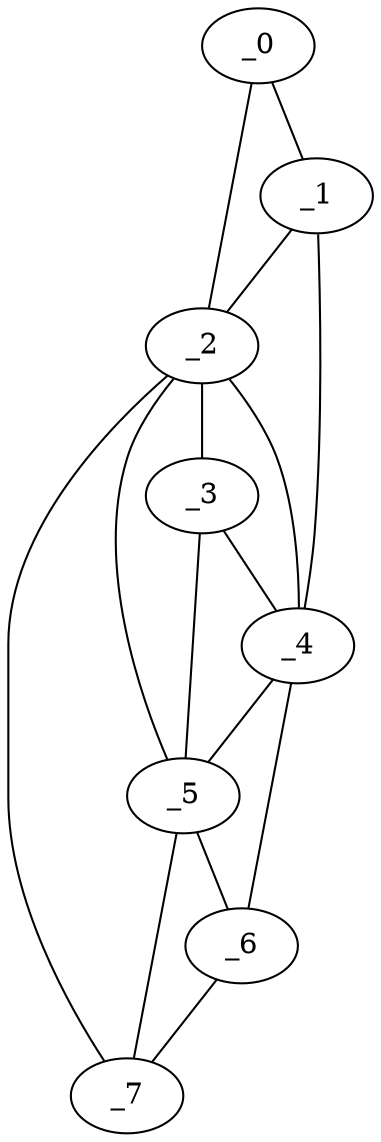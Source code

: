 graph "obj44__60.gxl" {
	_0	 [x=5,
		y=39];
	_1	 [x=34,
		y=35];
	_0 -- _1	 [valence=1];
	_2	 [x=43,
		y=62];
	_0 -- _2	 [valence=1];
	_1 -- _2	 [valence=2];
	_4	 [x=93,
		y=58];
	_1 -- _4	 [valence=1];
	_3	 [x=90,
		y=66];
	_2 -- _3	 [valence=1];
	_2 -- _4	 [valence=2];
	_5	 [x=116,
		y=86];
	_2 -- _5	 [valence=1];
	_7	 [x=126,
		y=91];
	_2 -- _7	 [valence=1];
	_3 -- _4	 [valence=2];
	_3 -- _5	 [valence=2];
	_4 -- _5	 [valence=1];
	_6	 [x=126,
		y=87];
	_4 -- _6	 [valence=1];
	_5 -- _6	 [valence=2];
	_5 -- _7	 [valence=1];
	_6 -- _7	 [valence=1];
}
